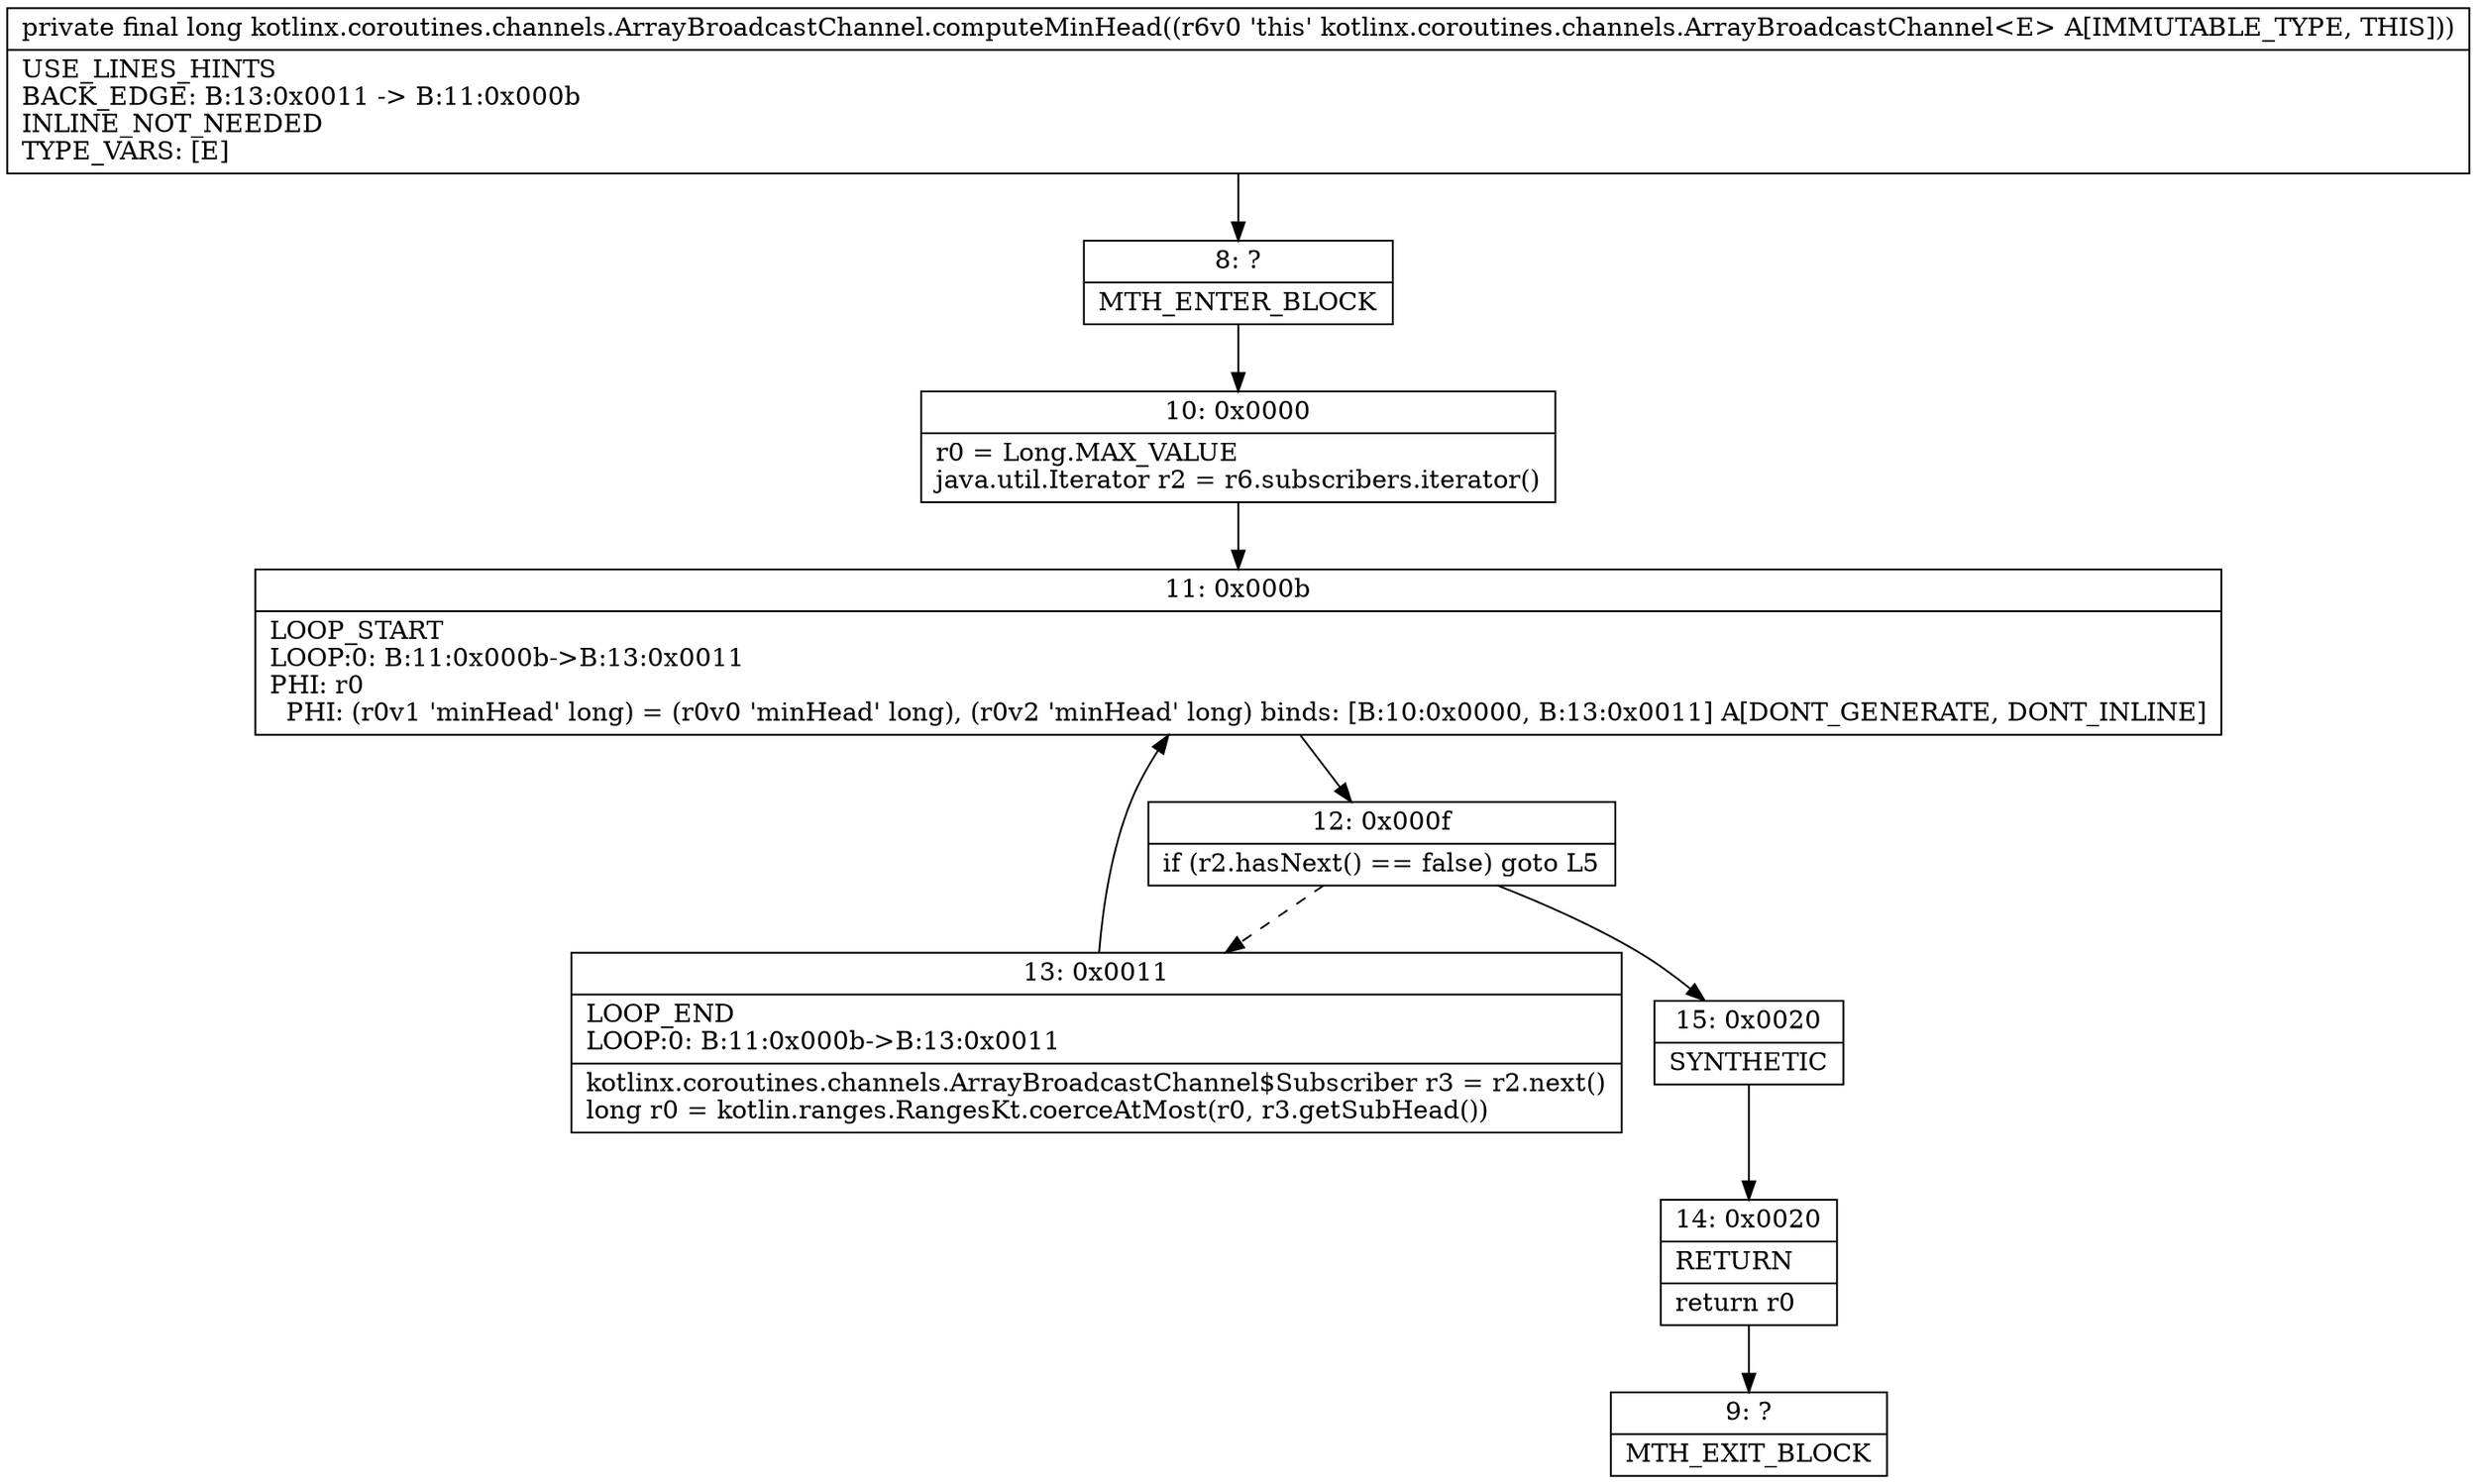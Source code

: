 digraph "CFG forkotlinx.coroutines.channels.ArrayBroadcastChannel.computeMinHead()J" {
Node_8 [shape=record,label="{8\:\ ?|MTH_ENTER_BLOCK\l}"];
Node_10 [shape=record,label="{10\:\ 0x0000|r0 = Long.MAX_VALUE\ljava.util.Iterator r2 = r6.subscribers.iterator()\l}"];
Node_11 [shape=record,label="{11\:\ 0x000b|LOOP_START\lLOOP:0: B:11:0x000b\-\>B:13:0x0011\lPHI: r0 \l  PHI: (r0v1 'minHead' long) = (r0v0 'minHead' long), (r0v2 'minHead' long) binds: [B:10:0x0000, B:13:0x0011] A[DONT_GENERATE, DONT_INLINE]\l}"];
Node_12 [shape=record,label="{12\:\ 0x000f|if (r2.hasNext() == false) goto L5\l}"];
Node_13 [shape=record,label="{13\:\ 0x0011|LOOP_END\lLOOP:0: B:11:0x000b\-\>B:13:0x0011\l|kotlinx.coroutines.channels.ArrayBroadcastChannel$Subscriber r3 = r2.next()\llong r0 = kotlin.ranges.RangesKt.coerceAtMost(r0, r3.getSubHead())\l}"];
Node_15 [shape=record,label="{15\:\ 0x0020|SYNTHETIC\l}"];
Node_14 [shape=record,label="{14\:\ 0x0020|RETURN\l|return r0\l}"];
Node_9 [shape=record,label="{9\:\ ?|MTH_EXIT_BLOCK\l}"];
MethodNode[shape=record,label="{private final long kotlinx.coroutines.channels.ArrayBroadcastChannel.computeMinHead((r6v0 'this' kotlinx.coroutines.channels.ArrayBroadcastChannel\<E\> A[IMMUTABLE_TYPE, THIS]))  | USE_LINES_HINTS\lBACK_EDGE: B:13:0x0011 \-\> B:11:0x000b\lINLINE_NOT_NEEDED\lTYPE_VARS: [E]\l}"];
MethodNode -> Node_8;Node_8 -> Node_10;
Node_10 -> Node_11;
Node_11 -> Node_12;
Node_12 -> Node_13[style=dashed];
Node_12 -> Node_15;
Node_13 -> Node_11;
Node_15 -> Node_14;
Node_14 -> Node_9;
}

